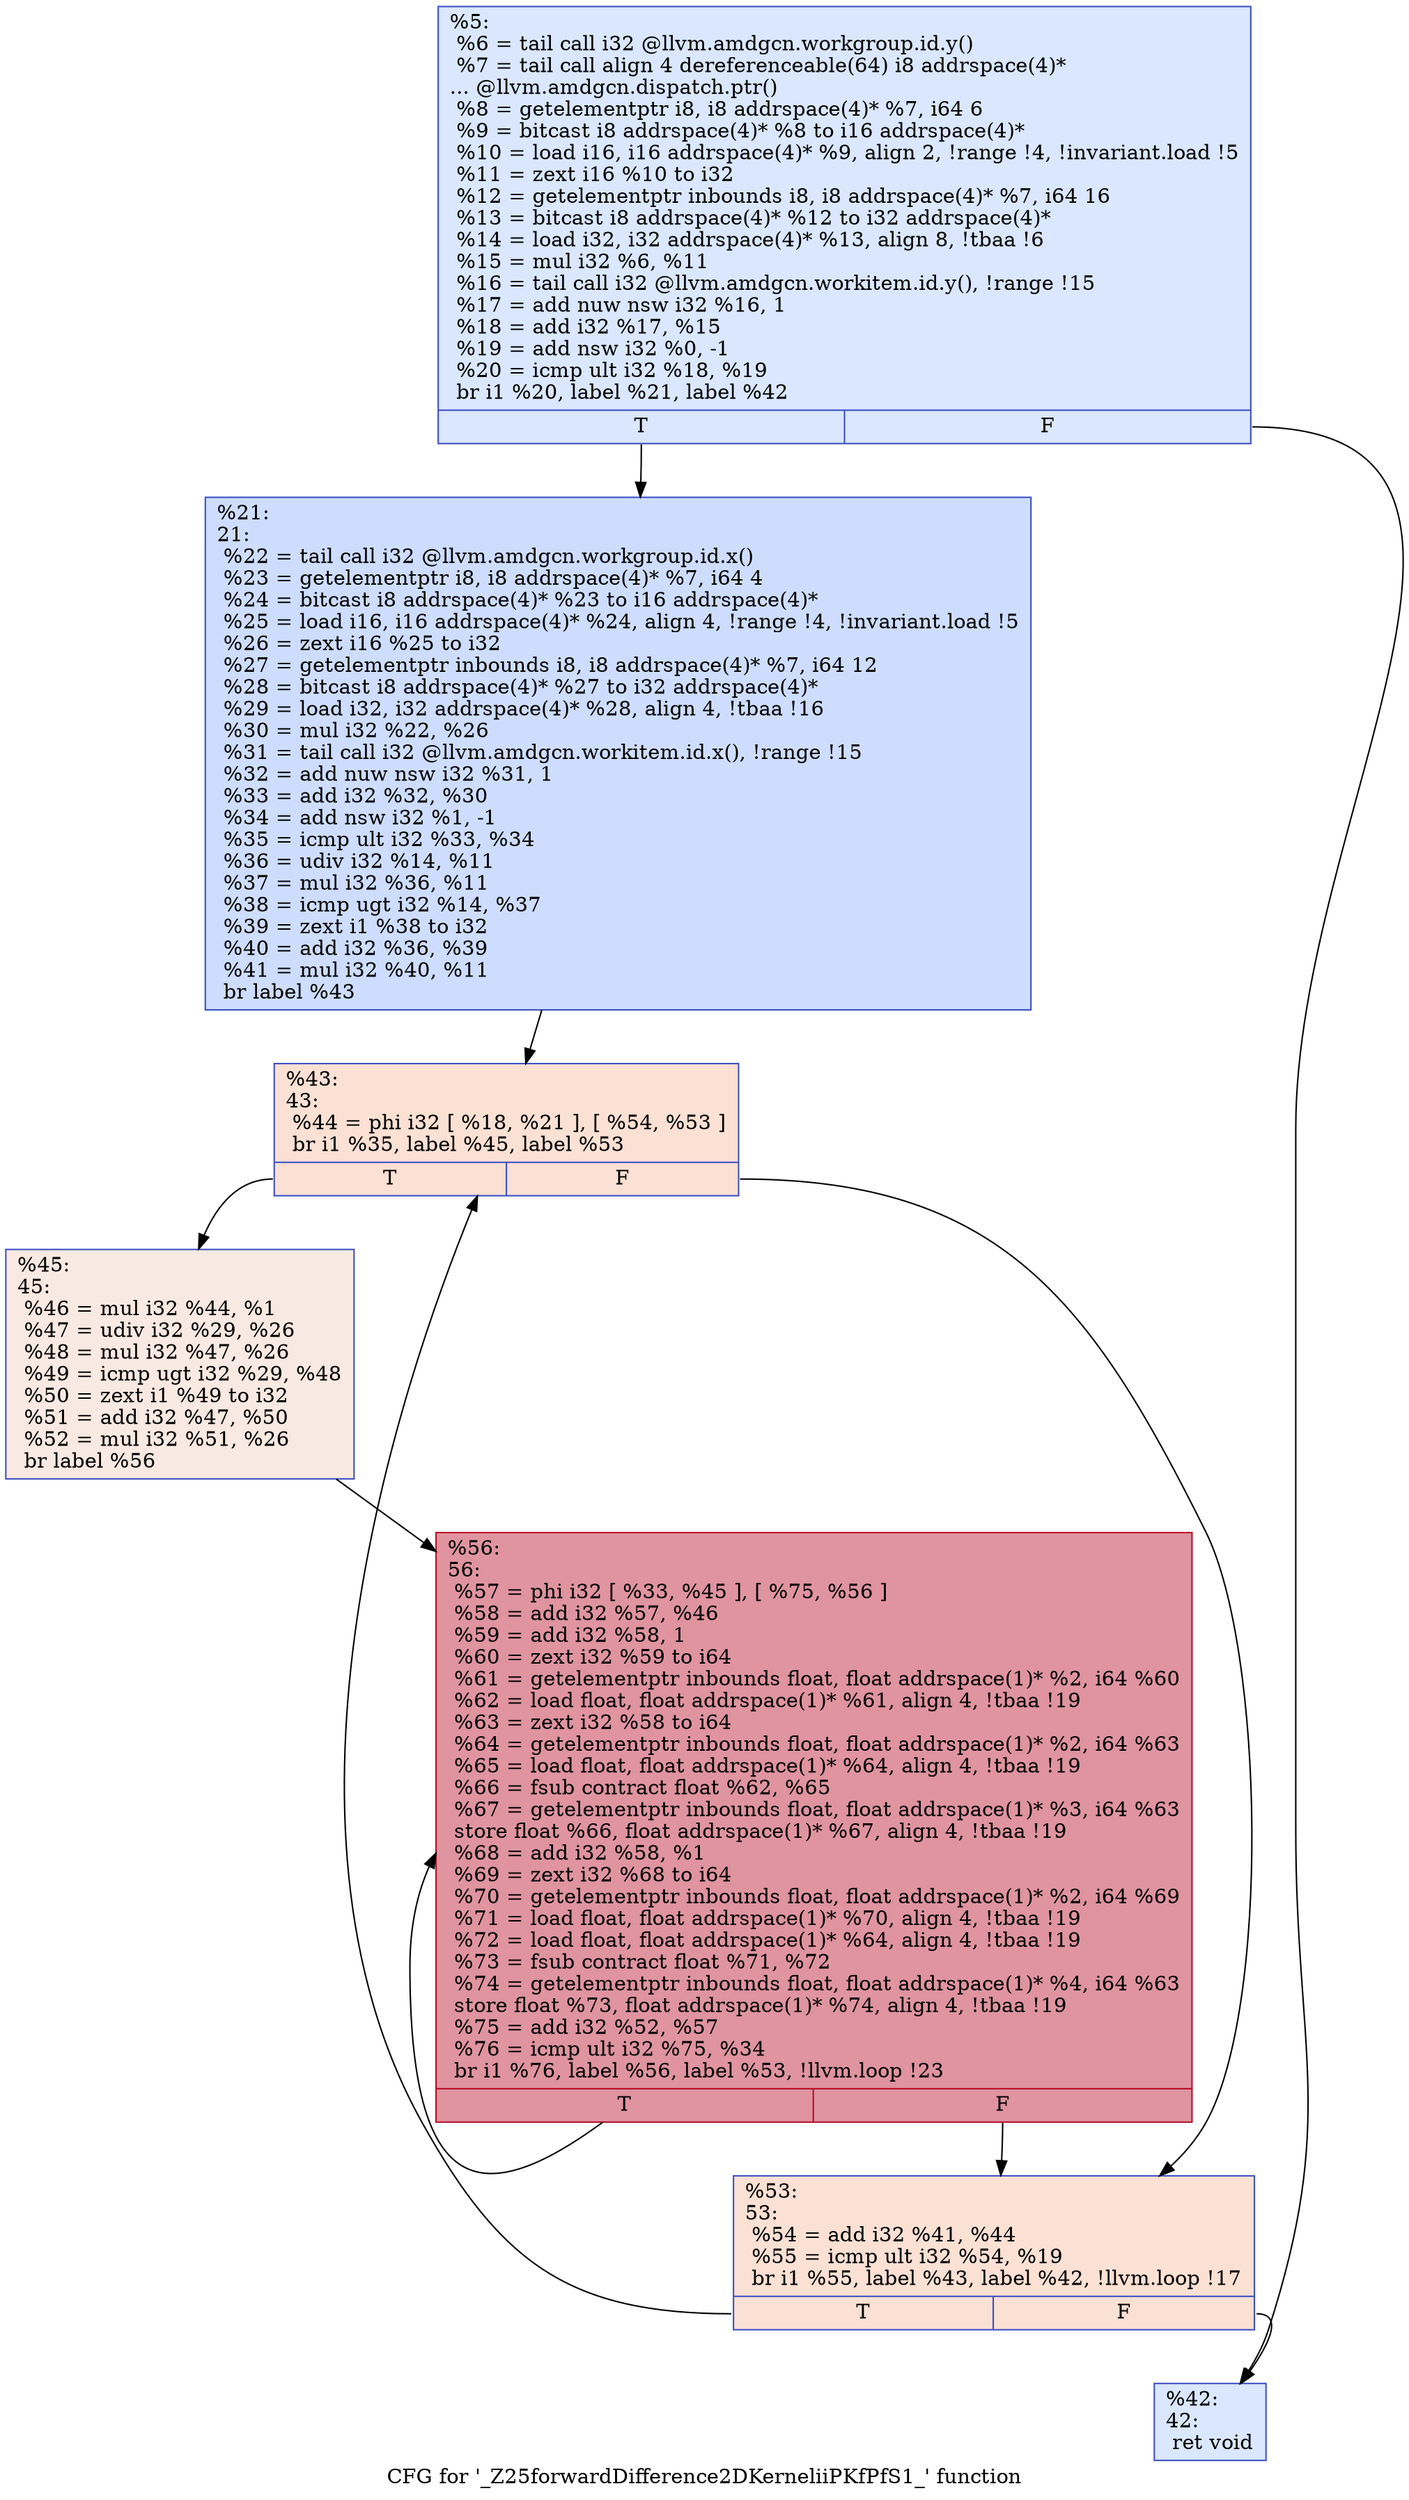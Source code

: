 digraph "CFG for '_Z25forwardDifference2DKerneliiPKfPfS1_' function" {
	label="CFG for '_Z25forwardDifference2DKerneliiPKfPfS1_' function";

	Node0x5573dd0 [shape=record,color="#3d50c3ff", style=filled, fillcolor="#abc8fd70",label="{%5:\l  %6 = tail call i32 @llvm.amdgcn.workgroup.id.y()\l  %7 = tail call align 4 dereferenceable(64) i8 addrspace(4)*\l... @llvm.amdgcn.dispatch.ptr()\l  %8 = getelementptr i8, i8 addrspace(4)* %7, i64 6\l  %9 = bitcast i8 addrspace(4)* %8 to i16 addrspace(4)*\l  %10 = load i16, i16 addrspace(4)* %9, align 2, !range !4, !invariant.load !5\l  %11 = zext i16 %10 to i32\l  %12 = getelementptr inbounds i8, i8 addrspace(4)* %7, i64 16\l  %13 = bitcast i8 addrspace(4)* %12 to i32 addrspace(4)*\l  %14 = load i32, i32 addrspace(4)* %13, align 8, !tbaa !6\l  %15 = mul i32 %6, %11\l  %16 = tail call i32 @llvm.amdgcn.workitem.id.y(), !range !15\l  %17 = add nuw nsw i32 %16, 1\l  %18 = add i32 %17, %15\l  %19 = add nsw i32 %0, -1\l  %20 = icmp ult i32 %18, %19\l  br i1 %20, label %21, label %42\l|{<s0>T|<s1>F}}"];
	Node0x5573dd0:s0 -> Node0x5576190;
	Node0x5573dd0:s1 -> Node0x5576220;
	Node0x5576190 [shape=record,color="#3d50c3ff", style=filled, fillcolor="#8fb1fe70",label="{%21:\l21:                                               \l  %22 = tail call i32 @llvm.amdgcn.workgroup.id.x()\l  %23 = getelementptr i8, i8 addrspace(4)* %7, i64 4\l  %24 = bitcast i8 addrspace(4)* %23 to i16 addrspace(4)*\l  %25 = load i16, i16 addrspace(4)* %24, align 4, !range !4, !invariant.load !5\l  %26 = zext i16 %25 to i32\l  %27 = getelementptr inbounds i8, i8 addrspace(4)* %7, i64 12\l  %28 = bitcast i8 addrspace(4)* %27 to i32 addrspace(4)*\l  %29 = load i32, i32 addrspace(4)* %28, align 4, !tbaa !16\l  %30 = mul i32 %22, %26\l  %31 = tail call i32 @llvm.amdgcn.workitem.id.x(), !range !15\l  %32 = add nuw nsw i32 %31, 1\l  %33 = add i32 %32, %30\l  %34 = add nsw i32 %1, -1\l  %35 = icmp ult i32 %33, %34\l  %36 = udiv i32 %14, %11\l  %37 = mul i32 %36, %11\l  %38 = icmp ugt i32 %14, %37\l  %39 = zext i1 %38 to i32\l  %40 = add i32 %36, %39\l  %41 = mul i32 %40, %11\l  br label %43\l}"];
	Node0x5576190 -> Node0x55785e0;
	Node0x5576220 [shape=record,color="#3d50c3ff", style=filled, fillcolor="#abc8fd70",label="{%42:\l42:                                               \l  ret void\l}"];
	Node0x55785e0 [shape=record,color="#3d50c3ff", style=filled, fillcolor="#f7b99e70",label="{%43:\l43:                                               \l  %44 = phi i32 [ %18, %21 ], [ %54, %53 ]\l  br i1 %35, label %45, label %53\l|{<s0>T|<s1>F}}"];
	Node0x55785e0:s0 -> Node0x5578860;
	Node0x55785e0:s1 -> Node0x5578760;
	Node0x5578860 [shape=record,color="#3d50c3ff", style=filled, fillcolor="#efcebd70",label="{%45:\l45:                                               \l  %46 = mul i32 %44, %1\l  %47 = udiv i32 %29, %26\l  %48 = mul i32 %47, %26\l  %49 = icmp ugt i32 %29, %48\l  %50 = zext i1 %49 to i32\l  %51 = add i32 %47, %50\l  %52 = mul i32 %51, %26\l  br label %56\l}"];
	Node0x5578860 -> Node0x5578d70;
	Node0x5578760 [shape=record,color="#3d50c3ff", style=filled, fillcolor="#f7b99e70",label="{%53:\l53:                                               \l  %54 = add i32 %41, %44\l  %55 = icmp ult i32 %54, %19\l  br i1 %55, label %43, label %42, !llvm.loop !17\l|{<s0>T|<s1>F}}"];
	Node0x5578760:s0 -> Node0x55785e0;
	Node0x5578760:s1 -> Node0x5576220;
	Node0x5578d70 [shape=record,color="#b70d28ff", style=filled, fillcolor="#b70d2870",label="{%56:\l56:                                               \l  %57 = phi i32 [ %33, %45 ], [ %75, %56 ]\l  %58 = add i32 %57, %46\l  %59 = add i32 %58, 1\l  %60 = zext i32 %59 to i64\l  %61 = getelementptr inbounds float, float addrspace(1)* %2, i64 %60\l  %62 = load float, float addrspace(1)* %61, align 4, !tbaa !19\l  %63 = zext i32 %58 to i64\l  %64 = getelementptr inbounds float, float addrspace(1)* %2, i64 %63\l  %65 = load float, float addrspace(1)* %64, align 4, !tbaa !19\l  %66 = fsub contract float %62, %65\l  %67 = getelementptr inbounds float, float addrspace(1)* %3, i64 %63\l  store float %66, float addrspace(1)* %67, align 4, !tbaa !19\l  %68 = add i32 %58, %1\l  %69 = zext i32 %68 to i64\l  %70 = getelementptr inbounds float, float addrspace(1)* %2, i64 %69\l  %71 = load float, float addrspace(1)* %70, align 4, !tbaa !19\l  %72 = load float, float addrspace(1)* %64, align 4, !tbaa !19\l  %73 = fsub contract float %71, %72\l  %74 = getelementptr inbounds float, float addrspace(1)* %4, i64 %63\l  store float %73, float addrspace(1)* %74, align 4, !tbaa !19\l  %75 = add i32 %52, %57\l  %76 = icmp ult i32 %75, %34\l  br i1 %76, label %56, label %53, !llvm.loop !23\l|{<s0>T|<s1>F}}"];
	Node0x5578d70:s0 -> Node0x5578d70;
	Node0x5578d70:s1 -> Node0x5578760;
}
